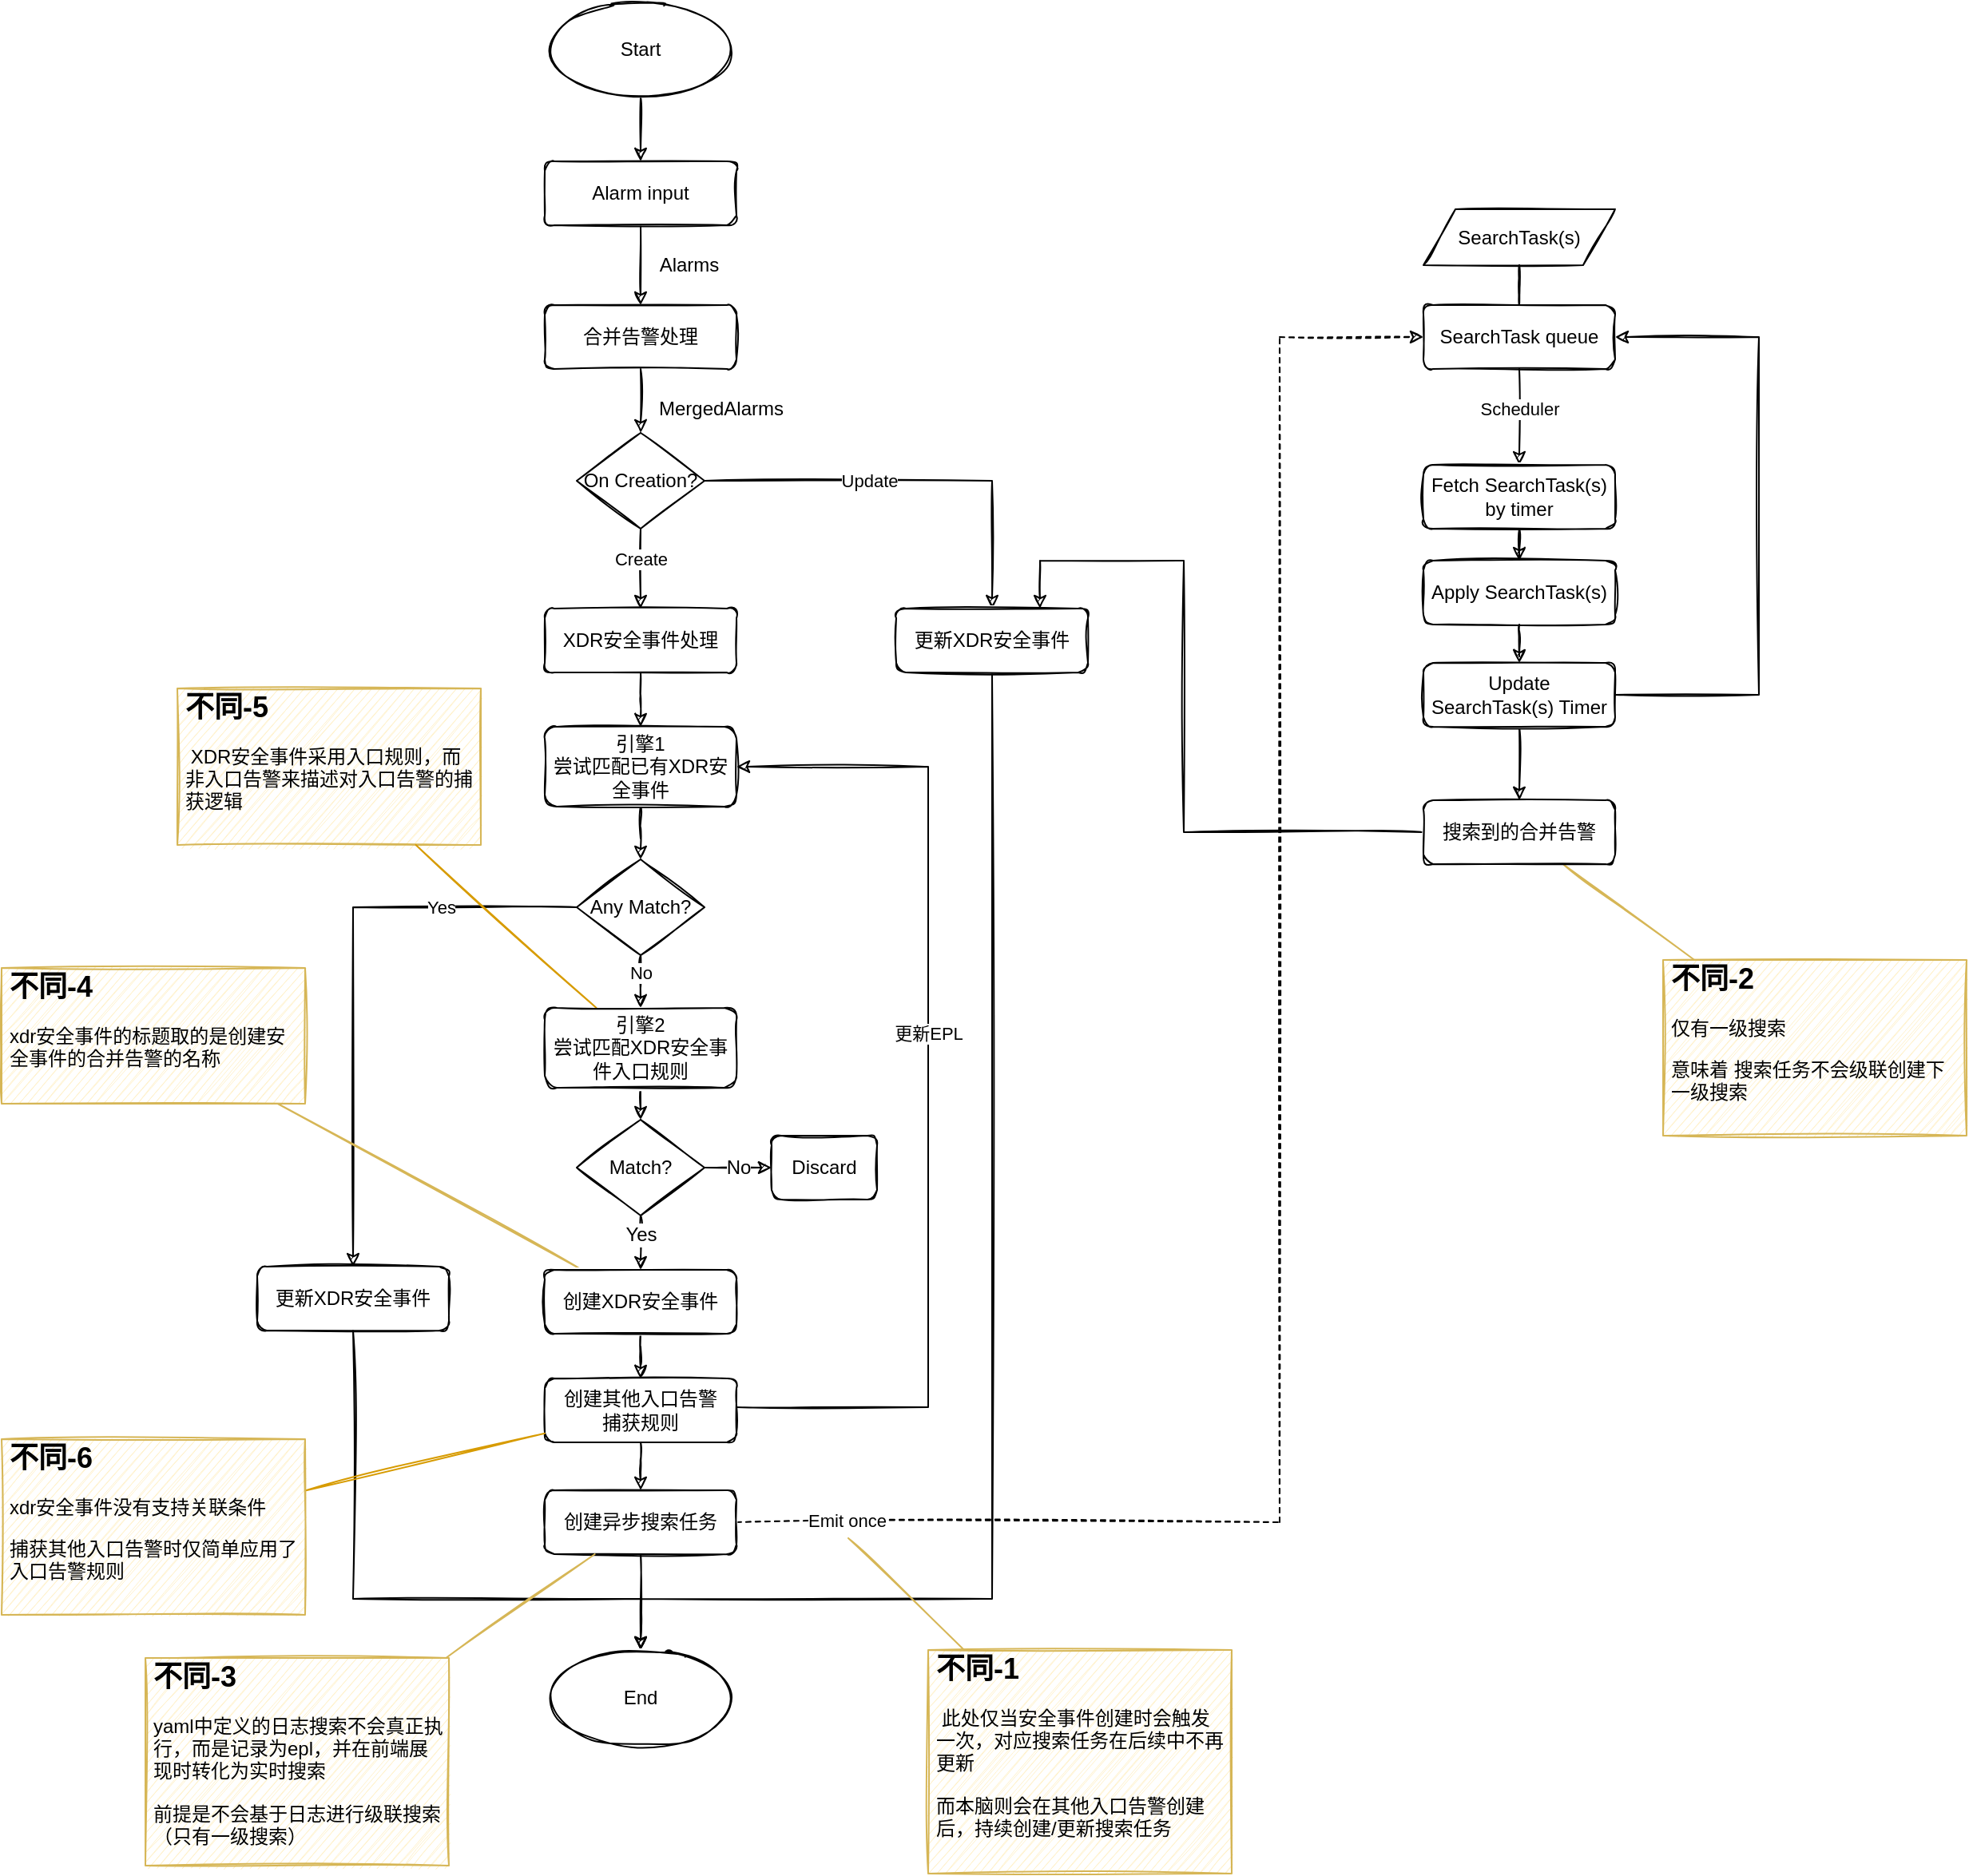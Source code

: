 <mxfile version="20.0.4" type="github">
  <diagram id="C5RBs43oDa-KdzZeNtuy" name="Page-1">
    <mxGraphModel dx="2038" dy="1810" grid="1" gridSize="10" guides="1" tooltips="1" connect="1" arrows="1" fold="1" page="1" pageScale="1" pageWidth="827" pageHeight="1169" math="0" shadow="0">
      <root>
        <mxCell id="WIyWlLk6GJQsqaUBKTNV-0" />
        <mxCell id="WIyWlLk6GJQsqaUBKTNV-1" parent="WIyWlLk6GJQsqaUBKTNV-0" />
        <mxCell id="JY7lylcE65taJHY3PQle-6" value="" style="edgeStyle=orthogonalEdgeStyle;rounded=0;orthogonalLoop=1;jettySize=auto;html=1;sketch=1;" edge="1" parent="WIyWlLk6GJQsqaUBKTNV-1" source="JY7lylcE65taJHY3PQle-4" target="JY7lylcE65taJHY3PQle-5">
          <mxGeometry relative="1" as="geometry" />
        </mxCell>
        <mxCell id="JY7lylcE65taJHY3PQle-4" value="Alarm input" style="rounded=1;whiteSpace=wrap;html=1;fontSize=12;glass=0;strokeWidth=1;shadow=0;sketch=1;" vertex="1" parent="WIyWlLk6GJQsqaUBKTNV-1">
          <mxGeometry x="310" y="80" width="120" height="40" as="geometry" />
        </mxCell>
        <mxCell id="JY7lylcE65taJHY3PQle-10" value="" style="edgeStyle=orthogonalEdgeStyle;rounded=0;orthogonalLoop=1;jettySize=auto;html=1;sketch=1;" edge="1" parent="WIyWlLk6GJQsqaUBKTNV-1" source="JY7lylcE65taJHY3PQle-5" target="JY7lylcE65taJHY3PQle-9">
          <mxGeometry relative="1" as="geometry" />
        </mxCell>
        <mxCell id="JY7lylcE65taJHY3PQle-5" value="合并告警处理" style="rounded=1;whiteSpace=wrap;html=1;fontSize=12;glass=0;strokeWidth=1;shadow=0;sketch=1;" vertex="1" parent="WIyWlLk6GJQsqaUBKTNV-1">
          <mxGeometry x="310" y="170" width="120" height="40" as="geometry" />
        </mxCell>
        <mxCell id="JY7lylcE65taJHY3PQle-7" value="Alarms" style="text;html=1;align=center;verticalAlign=middle;resizable=0;points=[];autosize=1;strokeColor=none;fillColor=none;sketch=1;" vertex="1" parent="WIyWlLk6GJQsqaUBKTNV-1">
          <mxGeometry x="370" y="130" width="60" height="30" as="geometry" />
        </mxCell>
        <mxCell id="JY7lylcE65taJHY3PQle-21" value="" style="edgeStyle=orthogonalEdgeStyle;rounded=0;orthogonalLoop=1;jettySize=auto;html=1;sketch=1;" edge="1" parent="WIyWlLk6GJQsqaUBKTNV-1" source="JY7lylcE65taJHY3PQle-8" target="JY7lylcE65taJHY3PQle-20">
          <mxGeometry relative="1" as="geometry" />
        </mxCell>
        <mxCell id="JY7lylcE65taJHY3PQle-8" value="XDR安全事件处理" style="rounded=1;whiteSpace=wrap;html=1;fontSize=12;glass=0;strokeWidth=1;shadow=0;sketch=1;" vertex="1" parent="WIyWlLk6GJQsqaUBKTNV-1">
          <mxGeometry x="310" y="360" width="120" height="40" as="geometry" />
        </mxCell>
        <mxCell id="JY7lylcE65taJHY3PQle-11" value="" style="edgeStyle=orthogonalEdgeStyle;rounded=0;orthogonalLoop=1;jettySize=auto;html=1;sketch=1;" edge="1" parent="WIyWlLk6GJQsqaUBKTNV-1" source="JY7lylcE65taJHY3PQle-9" target="JY7lylcE65taJHY3PQle-8">
          <mxGeometry relative="1" as="geometry" />
        </mxCell>
        <mxCell id="JY7lylcE65taJHY3PQle-19" value="Create" style="edgeLabel;html=1;align=center;verticalAlign=middle;resizable=0;points=[];sketch=1;" vertex="1" connectable="0" parent="JY7lylcE65taJHY3PQle-11">
          <mxGeometry x="-0.242" relative="1" as="geometry">
            <mxPoint as="offset" />
          </mxGeometry>
        </mxCell>
        <mxCell id="JY7lylcE65taJHY3PQle-14" style="edgeStyle=orthogonalEdgeStyle;rounded=0;orthogonalLoop=1;jettySize=auto;html=1;sketch=1;" edge="1" parent="WIyWlLk6GJQsqaUBKTNV-1" source="JY7lylcE65taJHY3PQle-9" target="JY7lylcE65taJHY3PQle-13">
          <mxGeometry relative="1" as="geometry" />
        </mxCell>
        <mxCell id="JY7lylcE65taJHY3PQle-17" value="Update" style="edgeLabel;html=1;align=center;verticalAlign=middle;resizable=0;points=[];sketch=1;" vertex="1" connectable="0" parent="JY7lylcE65taJHY3PQle-14">
          <mxGeometry x="0.116" y="-2" relative="1" as="geometry">
            <mxPoint x="-42" y="-2" as="offset" />
          </mxGeometry>
        </mxCell>
        <mxCell id="JY7lylcE65taJHY3PQle-9" value="On Creation?" style="rhombus;whiteSpace=wrap;html=1;sketch=1;" vertex="1" parent="WIyWlLk6GJQsqaUBKTNV-1">
          <mxGeometry x="330" y="250" width="80" height="60" as="geometry" />
        </mxCell>
        <mxCell id="JY7lylcE65taJHY3PQle-12" value="MergedAlarms" style="text;html=1;align=center;verticalAlign=middle;resizable=0;points=[];autosize=1;strokeColor=none;fillColor=none;sketch=1;" vertex="1" parent="WIyWlLk6GJQsqaUBKTNV-1">
          <mxGeometry x="370" y="220" width="100" height="30" as="geometry" />
        </mxCell>
        <mxCell id="JY7lylcE65taJHY3PQle-40" style="edgeStyle=orthogonalEdgeStyle;rounded=0;orthogonalLoop=1;jettySize=auto;html=1;sketch=1;" edge="1" parent="WIyWlLk6GJQsqaUBKTNV-1" source="JY7lylcE65taJHY3PQle-13" target="JY7lylcE65taJHY3PQle-35">
          <mxGeometry relative="1" as="geometry">
            <Array as="points">
              <mxPoint x="590" y="980" />
              <mxPoint x="370" y="980" />
            </Array>
          </mxGeometry>
        </mxCell>
        <mxCell id="JY7lylcE65taJHY3PQle-13" value="更新XDR安全事件" style="rounded=1;whiteSpace=wrap;html=1;fontSize=12;glass=0;strokeWidth=1;shadow=0;sketch=1;" vertex="1" parent="WIyWlLk6GJQsqaUBKTNV-1">
          <mxGeometry x="530" y="360" width="120" height="40" as="geometry" />
        </mxCell>
        <mxCell id="JY7lylcE65taJHY3PQle-23" value="" style="edgeStyle=orthogonalEdgeStyle;rounded=0;orthogonalLoop=1;jettySize=auto;html=1;sketch=1;" edge="1" parent="WIyWlLk6GJQsqaUBKTNV-1" source="JY7lylcE65taJHY3PQle-20" target="JY7lylcE65taJHY3PQle-22">
          <mxGeometry relative="1" as="geometry" />
        </mxCell>
        <mxCell id="JY7lylcE65taJHY3PQle-20" value="引擎1&lt;br&gt;尝试匹配已有XDR安全事件" style="rounded=1;whiteSpace=wrap;html=1;fontSize=12;glass=0;strokeWidth=1;shadow=0;sketch=1;" vertex="1" parent="WIyWlLk6GJQsqaUBKTNV-1">
          <mxGeometry x="310" y="434" width="120" height="50" as="geometry" />
        </mxCell>
        <mxCell id="JY7lylcE65taJHY3PQle-26" value="" style="edgeStyle=orthogonalEdgeStyle;rounded=0;orthogonalLoop=1;jettySize=auto;html=1;sketch=1;" edge="1" parent="WIyWlLk6GJQsqaUBKTNV-1" source="JY7lylcE65taJHY3PQle-22" target="JY7lylcE65taJHY3PQle-81">
          <mxGeometry relative="1" as="geometry">
            <Array as="points" />
          </mxGeometry>
        </mxCell>
        <mxCell id="JY7lylcE65taJHY3PQle-29" value="No" style="edgeLabel;html=1;align=center;verticalAlign=middle;resizable=0;points=[];sketch=1;" vertex="1" connectable="0" parent="JY7lylcE65taJHY3PQle-26">
          <mxGeometry x="-0.379" relative="1" as="geometry">
            <mxPoint y="-4" as="offset" />
          </mxGeometry>
        </mxCell>
        <mxCell id="JY7lylcE65taJHY3PQle-28" style="edgeStyle=orthogonalEdgeStyle;rounded=0;orthogonalLoop=1;jettySize=auto;html=1;sketch=1;" edge="1" parent="WIyWlLk6GJQsqaUBKTNV-1" source="JY7lylcE65taJHY3PQle-22" target="JY7lylcE65taJHY3PQle-27">
          <mxGeometry relative="1" as="geometry" />
        </mxCell>
        <mxCell id="JY7lylcE65taJHY3PQle-30" value="Yes" style="edgeLabel;html=1;align=center;verticalAlign=middle;resizable=0;points=[];sketch=1;" vertex="1" connectable="0" parent="JY7lylcE65taJHY3PQle-28">
          <mxGeometry x="-0.551" y="-2" relative="1" as="geometry">
            <mxPoint x="-3" y="2" as="offset" />
          </mxGeometry>
        </mxCell>
        <mxCell id="JY7lylcE65taJHY3PQle-22" value="Any Match?" style="rhombus;whiteSpace=wrap;html=1;sketch=1;" vertex="1" parent="WIyWlLk6GJQsqaUBKTNV-1">
          <mxGeometry x="330" y="517" width="80" height="60" as="geometry" />
        </mxCell>
        <mxCell id="JY7lylcE65taJHY3PQle-36" value="" style="edgeStyle=orthogonalEdgeStyle;rounded=0;orthogonalLoop=1;jettySize=auto;html=1;sketch=1;" edge="1" parent="WIyWlLk6GJQsqaUBKTNV-1" source="JY7lylcE65taJHY3PQle-25" target="JY7lylcE65taJHY3PQle-39">
          <mxGeometry relative="1" as="geometry" />
        </mxCell>
        <mxCell id="JY7lylcE65taJHY3PQle-72" style="rounded=0;sketch=1;orthogonalLoop=1;jettySize=auto;html=1;fontSize=12;endArrow=none;endFill=0;fillColor=#fff2cc;strokeColor=#d6b656;" edge="1" parent="WIyWlLk6GJQsqaUBKTNV-1" source="JY7lylcE65taJHY3PQle-25" target="JY7lylcE65taJHY3PQle-71">
          <mxGeometry relative="1" as="geometry" />
        </mxCell>
        <mxCell id="JY7lylcE65taJHY3PQle-25" value="创建XDR安全事件" style="rounded=1;whiteSpace=wrap;html=1;fontSize=12;glass=0;strokeWidth=1;shadow=0;sketch=1;" vertex="1" parent="WIyWlLk6GJQsqaUBKTNV-1">
          <mxGeometry x="310" y="774" width="120" height="40" as="geometry" />
        </mxCell>
        <mxCell id="JY7lylcE65taJHY3PQle-37" style="edgeStyle=orthogonalEdgeStyle;rounded=0;orthogonalLoop=1;jettySize=auto;html=1;entryX=0.5;entryY=0;entryDx=0;entryDy=0;sketch=1;" edge="1" parent="WIyWlLk6GJQsqaUBKTNV-1" source="JY7lylcE65taJHY3PQle-27" target="JY7lylcE65taJHY3PQle-35">
          <mxGeometry relative="1" as="geometry">
            <Array as="points">
              <mxPoint x="190" y="980" />
              <mxPoint x="370" y="980" />
            </Array>
          </mxGeometry>
        </mxCell>
        <mxCell id="JY7lylcE65taJHY3PQle-27" value="更新XDR安全事件" style="rounded=1;whiteSpace=wrap;html=1;fontSize=12;glass=0;strokeWidth=1;shadow=0;sketch=1;" vertex="1" parent="WIyWlLk6GJQsqaUBKTNV-1">
          <mxGeometry x="130" y="772" width="120" height="40" as="geometry" />
        </mxCell>
        <mxCell id="JY7lylcE65taJHY3PQle-38" value="" style="edgeStyle=orthogonalEdgeStyle;rounded=0;orthogonalLoop=1;jettySize=auto;html=1;sketch=1;" edge="1" parent="WIyWlLk6GJQsqaUBKTNV-1" source="JY7lylcE65taJHY3PQle-31" target="JY7lylcE65taJHY3PQle-35">
          <mxGeometry relative="1" as="geometry" />
        </mxCell>
        <mxCell id="JY7lylcE65taJHY3PQle-57" style="edgeStyle=orthogonalEdgeStyle;rounded=0;orthogonalLoop=1;jettySize=auto;html=1;dashed=1;entryX=0;entryY=0.5;entryDx=0;entryDy=0;sketch=1;" edge="1" parent="WIyWlLk6GJQsqaUBKTNV-1" source="JY7lylcE65taJHY3PQle-31" target="JY7lylcE65taJHY3PQle-44">
          <mxGeometry relative="1" as="geometry">
            <mxPoint x="820" y="269" as="targetPoint" />
            <Array as="points">
              <mxPoint x="770" y="932" />
              <mxPoint x="770" y="190" />
            </Array>
          </mxGeometry>
        </mxCell>
        <mxCell id="JY7lylcE65taJHY3PQle-66" value="Emit once" style="edgeLabel;html=1;align=center;verticalAlign=middle;resizable=0;points=[];" vertex="1" connectable="0" parent="JY7lylcE65taJHY3PQle-57">
          <mxGeometry x="-0.883" y="1" relative="1" as="geometry">
            <mxPoint as="offset" />
          </mxGeometry>
        </mxCell>
        <mxCell id="JY7lylcE65taJHY3PQle-31" value="创建异步搜索任务" style="rounded=1;whiteSpace=wrap;html=1;fontSize=12;glass=0;strokeWidth=1;shadow=0;sketch=1;" vertex="1" parent="WIyWlLk6GJQsqaUBKTNV-1">
          <mxGeometry x="310" y="912" width="120" height="40" as="geometry" />
        </mxCell>
        <mxCell id="JY7lylcE65taJHY3PQle-34" value="" style="edgeStyle=orthogonalEdgeStyle;rounded=0;orthogonalLoop=1;jettySize=auto;html=1;sketch=1;" edge="1" parent="WIyWlLk6GJQsqaUBKTNV-1" source="JY7lylcE65taJHY3PQle-32" target="JY7lylcE65taJHY3PQle-4">
          <mxGeometry relative="1" as="geometry" />
        </mxCell>
        <mxCell id="JY7lylcE65taJHY3PQle-32" value="Start" style="ellipse;whiteSpace=wrap;html=1;sketch=1;" vertex="1" parent="WIyWlLk6GJQsqaUBKTNV-1">
          <mxGeometry x="310" y="-20" width="120" height="60" as="geometry" />
        </mxCell>
        <mxCell id="JY7lylcE65taJHY3PQle-35" value="End" style="ellipse;whiteSpace=wrap;html=1;sketch=1;" vertex="1" parent="WIyWlLk6GJQsqaUBKTNV-1">
          <mxGeometry x="310" y="1012" width="120" height="60" as="geometry" />
        </mxCell>
        <mxCell id="JY7lylcE65taJHY3PQle-41" value="" style="edgeStyle=orthogonalEdgeStyle;rounded=0;orthogonalLoop=1;jettySize=auto;html=1;sketch=1;" edge="1" parent="WIyWlLk6GJQsqaUBKTNV-1" source="JY7lylcE65taJHY3PQle-39" target="JY7lylcE65taJHY3PQle-31">
          <mxGeometry relative="1" as="geometry" />
        </mxCell>
        <mxCell id="JY7lylcE65taJHY3PQle-42" style="edgeStyle=orthogonalEdgeStyle;rounded=0;orthogonalLoop=1;jettySize=auto;html=1;sketch=1;" edge="1" parent="WIyWlLk6GJQsqaUBKTNV-1" source="JY7lylcE65taJHY3PQle-39" target="JY7lylcE65taJHY3PQle-20">
          <mxGeometry relative="1" as="geometry">
            <Array as="points">
              <mxPoint x="550" y="860" />
              <mxPoint x="550" y="459" />
            </Array>
          </mxGeometry>
        </mxCell>
        <mxCell id="JY7lylcE65taJHY3PQle-43" value="更新EPL" style="edgeLabel;html=1;align=center;verticalAlign=middle;resizable=0;points=[];sketch=1;" vertex="1" connectable="0" parent="JY7lylcE65taJHY3PQle-42">
          <mxGeometry x="0.288" y="3" relative="1" as="geometry">
            <mxPoint x="3" y="59" as="offset" />
          </mxGeometry>
        </mxCell>
        <mxCell id="JY7lylcE65taJHY3PQle-39" value="创建其他入口告警&lt;br&gt;捕获规则" style="rounded=1;whiteSpace=wrap;html=1;fontSize=12;glass=0;strokeWidth=1;shadow=0;sketch=1;" vertex="1" parent="WIyWlLk6GJQsqaUBKTNV-1">
          <mxGeometry x="310" y="842" width="120" height="40" as="geometry" />
        </mxCell>
        <mxCell id="JY7lylcE65taJHY3PQle-49" value="" style="edgeStyle=orthogonalEdgeStyle;rounded=0;orthogonalLoop=1;jettySize=auto;html=1;sketch=1;" edge="1" parent="WIyWlLk6GJQsqaUBKTNV-1" source="JY7lylcE65taJHY3PQle-44" target="JY7lylcE65taJHY3PQle-60">
          <mxGeometry relative="1" as="geometry">
            <mxPoint x="920" y="260" as="targetPoint" />
          </mxGeometry>
        </mxCell>
        <mxCell id="JY7lylcE65taJHY3PQle-65" value="Scheduler" style="edgeLabel;html=1;align=center;verticalAlign=middle;resizable=0;points=[];" vertex="1" connectable="0" parent="JY7lylcE65taJHY3PQle-49">
          <mxGeometry x="-0.765" y="1" relative="1" as="geometry">
            <mxPoint x="-1" y="18" as="offset" />
          </mxGeometry>
        </mxCell>
        <mxCell id="JY7lylcE65taJHY3PQle-64" value="" style="edgeStyle=orthogonalEdgeStyle;rounded=0;sketch=1;orthogonalLoop=1;jettySize=auto;html=1;endArrow=none;endFill=0;" edge="1" parent="WIyWlLk6GJQsqaUBKTNV-1" source="JY7lylcE65taJHY3PQle-44" target="JY7lylcE65taJHY3PQle-58">
          <mxGeometry relative="1" as="geometry" />
        </mxCell>
        <mxCell id="JY7lylcE65taJHY3PQle-44" value="SearchTask queue" style="rounded=1;whiteSpace=wrap;html=1;fontSize=12;glass=0;strokeWidth=1;shadow=0;sketch=1;" vertex="1" parent="WIyWlLk6GJQsqaUBKTNV-1">
          <mxGeometry x="860" y="170" width="120" height="40" as="geometry" />
        </mxCell>
        <mxCell id="JY7lylcE65taJHY3PQle-51" value="" style="edgeStyle=orthogonalEdgeStyle;rounded=0;orthogonalLoop=1;jettySize=auto;html=1;sketch=1;" edge="1" parent="WIyWlLk6GJQsqaUBKTNV-1" source="JY7lylcE65taJHY3PQle-60" target="JY7lylcE65taJHY3PQle-50">
          <mxGeometry relative="1" as="geometry">
            <mxPoint x="920" y="335" as="sourcePoint" />
          </mxGeometry>
        </mxCell>
        <mxCell id="JY7lylcE65taJHY3PQle-54" value="" style="edgeStyle=orthogonalEdgeStyle;rounded=0;orthogonalLoop=1;jettySize=auto;html=1;sketch=1;" edge="1" parent="WIyWlLk6GJQsqaUBKTNV-1" source="JY7lylcE65taJHY3PQle-50" target="JY7lylcE65taJHY3PQle-53">
          <mxGeometry relative="1" as="geometry" />
        </mxCell>
        <mxCell id="JY7lylcE65taJHY3PQle-50" value="Apply SearchTask(s)" style="rounded=1;whiteSpace=wrap;html=1;fontSize=12;glass=0;strokeWidth=1;shadow=0;sketch=1;" vertex="1" parent="WIyWlLk6GJQsqaUBKTNV-1">
          <mxGeometry x="860" y="330" width="120" height="40" as="geometry" />
        </mxCell>
        <mxCell id="JY7lylcE65taJHY3PQle-56" style="edgeStyle=orthogonalEdgeStyle;rounded=0;orthogonalLoop=1;jettySize=auto;html=1;entryX=1;entryY=0.5;entryDx=0;entryDy=0;exitX=1;exitY=0.5;exitDx=0;exitDy=0;sketch=1;" edge="1" parent="WIyWlLk6GJQsqaUBKTNV-1" source="JY7lylcE65taJHY3PQle-53" target="JY7lylcE65taJHY3PQle-44">
          <mxGeometry relative="1" as="geometry">
            <Array as="points">
              <mxPoint x="1070" y="414" />
              <mxPoint x="1070" y="190" />
            </Array>
          </mxGeometry>
        </mxCell>
        <mxCell id="JY7lylcE65taJHY3PQle-62" value="" style="edgeStyle=orthogonalEdgeStyle;rounded=0;orthogonalLoop=1;jettySize=auto;html=1;sketch=1;" edge="1" parent="WIyWlLk6GJQsqaUBKTNV-1" source="JY7lylcE65taJHY3PQle-53" target="JY7lylcE65taJHY3PQle-61">
          <mxGeometry relative="1" as="geometry" />
        </mxCell>
        <mxCell id="JY7lylcE65taJHY3PQle-53" value="Update &lt;br&gt;SearchTask(s) Timer" style="rounded=1;whiteSpace=wrap;html=1;fontSize=12;glass=0;strokeWidth=1;shadow=0;sketch=1;" vertex="1" parent="WIyWlLk6GJQsqaUBKTNV-1">
          <mxGeometry x="860" y="394" width="120" height="40" as="geometry" />
        </mxCell>
        <mxCell id="JY7lylcE65taJHY3PQle-76" value="" style="edgeStyle=none;rounded=0;sketch=1;orthogonalLoop=1;jettySize=auto;html=1;fontSize=12;endArrow=none;endFill=0;" edge="1" parent="WIyWlLk6GJQsqaUBKTNV-1" source="JY7lylcE65taJHY3PQle-58" target="JY7lylcE65taJHY3PQle-44">
          <mxGeometry relative="1" as="geometry" />
        </mxCell>
        <mxCell id="JY7lylcE65taJHY3PQle-58" value="SearchTask(s)" style="shape=parallelogram;perimeter=parallelogramPerimeter;whiteSpace=wrap;html=1;fixedSize=1;sketch=1;" vertex="1" parent="WIyWlLk6GJQsqaUBKTNV-1">
          <mxGeometry x="860" y="110" width="120" height="35" as="geometry" />
        </mxCell>
        <mxCell id="JY7lylcE65taJHY3PQle-60" value="Fetch SearchTask(s) by timer" style="rounded=1;whiteSpace=wrap;html=1;fontSize=12;glass=0;strokeWidth=1;shadow=0;sketch=1;" vertex="1" parent="WIyWlLk6GJQsqaUBKTNV-1">
          <mxGeometry x="860" y="270" width="120" height="40" as="geometry" />
        </mxCell>
        <mxCell id="JY7lylcE65taJHY3PQle-63" style="edgeStyle=orthogonalEdgeStyle;rounded=0;orthogonalLoop=1;jettySize=auto;html=1;entryX=0.75;entryY=0;entryDx=0;entryDy=0;exitX=0;exitY=0.5;exitDx=0;exitDy=0;sketch=1;" edge="1" parent="WIyWlLk6GJQsqaUBKTNV-1" source="JY7lylcE65taJHY3PQle-61" target="JY7lylcE65taJHY3PQle-13">
          <mxGeometry relative="1" as="geometry">
            <mxPoint x="870" y="440" as="sourcePoint" />
            <Array as="points">
              <mxPoint x="710" y="500" />
              <mxPoint x="710" y="330" />
              <mxPoint x="620" y="330" />
            </Array>
          </mxGeometry>
        </mxCell>
        <mxCell id="JY7lylcE65taJHY3PQle-74" style="edgeStyle=none;rounded=0;sketch=1;orthogonalLoop=1;jettySize=auto;html=1;fontSize=12;endArrow=none;endFill=0;fillColor=#fff2cc;strokeColor=#d6b656;" edge="1" parent="WIyWlLk6GJQsqaUBKTNV-1" source="JY7lylcE65taJHY3PQle-61" target="JY7lylcE65taJHY3PQle-69">
          <mxGeometry relative="1" as="geometry" />
        </mxCell>
        <mxCell id="JY7lylcE65taJHY3PQle-61" value="搜索到的合并告警" style="rounded=1;whiteSpace=wrap;html=1;fontSize=12;glass=0;strokeWidth=1;shadow=0;sketch=1;" vertex="1" parent="WIyWlLk6GJQsqaUBKTNV-1">
          <mxGeometry x="860" y="480" width="120" height="40" as="geometry" />
        </mxCell>
        <mxCell id="JY7lylcE65taJHY3PQle-67" value="&lt;h1 style=&quot;font-size: 18px;&quot;&gt;&lt;font style=&quot;font-size: 18px;&quot;&gt;不同-1&lt;/font&gt;&lt;/h1&gt;&lt;p style=&quot;&quot;&gt;&amp;nbsp;此处仅当安全事件创建时会触发一次，对应搜索任务在后续中不再更新&lt;/p&gt;&lt;p style=&quot;&quot;&gt;而本脑则会在其他入口告警创建后，持续创建/更新搜索任务&lt;/p&gt;" style="text;html=1;strokeColor=#d6b656;fillColor=#fff2cc;spacing=5;spacingTop=-20;whiteSpace=wrap;overflow=hidden;rounded=0;sketch=1;" vertex="1" parent="WIyWlLk6GJQsqaUBKTNV-1">
          <mxGeometry x="550" y="1012" width="190" height="140" as="geometry" />
        </mxCell>
        <mxCell id="JY7lylcE65taJHY3PQle-69" value="&lt;h1 style=&quot;font-size: 18px;&quot;&gt;&lt;font style=&quot;font-size: 18px;&quot;&gt;不同-2&lt;/font&gt;&lt;/h1&gt;&lt;p style=&quot;&quot;&gt;仅有一级搜索&lt;/p&gt;&lt;p style=&quot;&quot;&gt;意味着 搜索任务不会级联创建下一级搜索&lt;/p&gt;" style="text;html=1;strokeColor=#d6b656;fillColor=#fff2cc;spacing=5;spacingTop=-20;whiteSpace=wrap;overflow=hidden;rounded=0;sketch=1;" vertex="1" parent="WIyWlLk6GJQsqaUBKTNV-1">
          <mxGeometry x="1010" y="580" width="190" height="110" as="geometry" />
        </mxCell>
        <mxCell id="JY7lylcE65taJHY3PQle-70" value="&lt;h1 style=&quot;font-size: 18px;&quot;&gt;&lt;font style=&quot;font-size: 18px;&quot;&gt;不同-3&lt;/font&gt;&lt;/h1&gt;&lt;p style=&quot;&quot;&gt;yaml中定义的日志搜索不会真正执行，而是记录为epl，并在前端展现时转化为实时搜索&lt;/p&gt;&lt;p style=&quot;&quot;&gt;前提是不会基于日志进行级联搜索（只有一级搜索）&lt;/p&gt;" style="text;html=1;strokeColor=#d6b656;fillColor=#fff2cc;spacing=5;spacingTop=-20;whiteSpace=wrap;overflow=hidden;rounded=0;sketch=1;" vertex="1" parent="WIyWlLk6GJQsqaUBKTNV-1">
          <mxGeometry x="60" y="1017" width="190" height="130" as="geometry" />
        </mxCell>
        <mxCell id="JY7lylcE65taJHY3PQle-71" value="&lt;h1 style=&quot;font-size: 18px;&quot;&gt;&lt;font style=&quot;font-size: 18px;&quot;&gt;不同-4&lt;/font&gt;&lt;/h1&gt;&lt;p style=&quot;&quot;&gt;xdr安全事件的标题取的是创建安全事件的合并告警的名称&lt;/p&gt;" style="text;html=1;strokeColor=#d6b656;fillColor=#fff2cc;spacing=5;spacingTop=-20;whiteSpace=wrap;overflow=hidden;rounded=0;sketch=1;" vertex="1" parent="WIyWlLk6GJQsqaUBKTNV-1">
          <mxGeometry x="-30" y="585" width="190" height="85" as="geometry" />
        </mxCell>
        <mxCell id="JY7lylcE65taJHY3PQle-73" style="rounded=0;sketch=1;orthogonalLoop=1;jettySize=auto;html=1;fontSize=12;endArrow=none;endFill=0;fillColor=#fff2cc;strokeColor=#d6b656;" edge="1" parent="WIyWlLk6GJQsqaUBKTNV-1" target="JY7lylcE65taJHY3PQle-67">
          <mxGeometry relative="1" as="geometry">
            <mxPoint x="500" y="942" as="sourcePoint" />
            <mxPoint x="295" y="697.0" as="targetPoint" />
          </mxGeometry>
        </mxCell>
        <mxCell id="JY7lylcE65taJHY3PQle-75" style="rounded=0;sketch=1;orthogonalLoop=1;jettySize=auto;html=1;fontSize=12;endArrow=none;endFill=0;fillColor=#fff2cc;strokeColor=#d6b656;" edge="1" parent="WIyWlLk6GJQsqaUBKTNV-1" source="JY7lylcE65taJHY3PQle-31" target="JY7lylcE65taJHY3PQle-70">
          <mxGeometry relative="1" as="geometry">
            <mxPoint x="440" y="962" as="sourcePoint" />
            <mxPoint x="240" y="1018.667" as="targetPoint" />
          </mxGeometry>
        </mxCell>
        <mxCell id="JY7lylcE65taJHY3PQle-80" value="&lt;h1 style=&quot;font-size: 18px;&quot;&gt;&lt;font style=&quot;font-size: 18px;&quot;&gt;不同-5&lt;/font&gt;&lt;/h1&gt;&lt;p style=&quot;&quot;&gt;&amp;nbsp;XDR安全事件采用入口规则，而非入口告警来描述对入口告警的捕获逻辑&lt;/p&gt;" style="text;html=1;strokeColor=#d6b656;fillColor=#fff2cc;spacing=5;spacingTop=-20;whiteSpace=wrap;overflow=hidden;rounded=0;sketch=1;" vertex="1" parent="WIyWlLk6GJQsqaUBKTNV-1">
          <mxGeometry x="80" y="410" width="190" height="98" as="geometry" />
        </mxCell>
        <mxCell id="JY7lylcE65taJHY3PQle-85" value="" style="edgeStyle=none;rounded=0;sketch=1;orthogonalLoop=1;jettySize=auto;html=1;fontSize=12;endArrow=classic;endFill=1;" edge="1" parent="WIyWlLk6GJQsqaUBKTNV-1" source="JY7lylcE65taJHY3PQle-81" target="JY7lylcE65taJHY3PQle-84">
          <mxGeometry relative="1" as="geometry" />
        </mxCell>
        <mxCell id="JY7lylcE65taJHY3PQle-91" style="edgeStyle=none;rounded=0;sketch=1;orthogonalLoop=1;jettySize=auto;html=1;fontSize=12;endArrow=none;endFill=0;fillColor=#ffe6cc;strokeColor=#d79b00;" edge="1" parent="WIyWlLk6GJQsqaUBKTNV-1" source="JY7lylcE65taJHY3PQle-81" target="JY7lylcE65taJHY3PQle-80">
          <mxGeometry relative="1" as="geometry" />
        </mxCell>
        <mxCell id="JY7lylcE65taJHY3PQle-81" value="引擎2&lt;br&gt;尝试匹配XDR安全事件入口规则" style="rounded=1;whiteSpace=wrap;html=1;fontSize=12;glass=0;strokeWidth=1;shadow=0;sketch=1;" vertex="1" parent="WIyWlLk6GJQsqaUBKTNV-1">
          <mxGeometry x="310" y="610" width="120" height="50" as="geometry" />
        </mxCell>
        <mxCell id="JY7lylcE65taJHY3PQle-86" value="" style="edgeStyle=none;rounded=0;sketch=1;orthogonalLoop=1;jettySize=auto;html=1;fontSize=12;endArrow=classic;endFill=1;" edge="1" parent="WIyWlLk6GJQsqaUBKTNV-1" source="JY7lylcE65taJHY3PQle-84" target="JY7lylcE65taJHY3PQle-25">
          <mxGeometry relative="1" as="geometry" />
        </mxCell>
        <mxCell id="JY7lylcE65taJHY3PQle-87" value="Yes" style="edgeLabel;html=1;align=center;verticalAlign=middle;resizable=0;points=[];fontSize=12;" vertex="1" connectable="0" parent="JY7lylcE65taJHY3PQle-86">
          <mxGeometry x="-0.522" y="-2" relative="1" as="geometry">
            <mxPoint x="2" y="4" as="offset" />
          </mxGeometry>
        </mxCell>
        <mxCell id="JY7lylcE65taJHY3PQle-89" value="" style="edgeStyle=none;rounded=0;sketch=1;orthogonalLoop=1;jettySize=auto;html=1;fontSize=12;endArrow=classic;endFill=1;" edge="1" parent="WIyWlLk6GJQsqaUBKTNV-1" source="JY7lylcE65taJHY3PQle-84" target="JY7lylcE65taJHY3PQle-88">
          <mxGeometry relative="1" as="geometry" />
        </mxCell>
        <mxCell id="JY7lylcE65taJHY3PQle-90" value="No" style="edgeLabel;html=1;align=center;verticalAlign=middle;resizable=0;points=[];fontSize=12;" vertex="1" connectable="0" parent="JY7lylcE65taJHY3PQle-89">
          <mxGeometry x="-0.435" y="1" relative="1" as="geometry">
            <mxPoint x="9" y="1" as="offset" />
          </mxGeometry>
        </mxCell>
        <mxCell id="JY7lylcE65taJHY3PQle-84" value="Match?" style="rhombus;whiteSpace=wrap;html=1;sketch=1;" vertex="1" parent="WIyWlLk6GJQsqaUBKTNV-1">
          <mxGeometry x="330" y="680" width="80" height="60" as="geometry" />
        </mxCell>
        <mxCell id="JY7lylcE65taJHY3PQle-88" value="Discard" style="rounded=1;whiteSpace=wrap;html=1;fontSize=12;glass=0;strokeWidth=1;shadow=0;sketch=1;" vertex="1" parent="WIyWlLk6GJQsqaUBKTNV-1">
          <mxGeometry x="452" y="690" width="66" height="40" as="geometry" />
        </mxCell>
        <mxCell id="JY7lylcE65taJHY3PQle-93" style="edgeStyle=none;rounded=0;sketch=1;orthogonalLoop=1;jettySize=auto;html=1;fontSize=12;endArrow=none;endFill=0;fillColor=#ffe6cc;strokeColor=#d79b00;" edge="1" parent="WIyWlLk6GJQsqaUBKTNV-1" source="JY7lylcE65taJHY3PQle-92" target="JY7lylcE65taJHY3PQle-39">
          <mxGeometry relative="1" as="geometry" />
        </mxCell>
        <mxCell id="JY7lylcE65taJHY3PQle-92" value="&lt;h1 style=&quot;font-size: 18px;&quot;&gt;&lt;font style=&quot;font-size: 18px;&quot;&gt;不同-6&lt;/font&gt;&lt;/h1&gt;&lt;p style=&quot;&quot;&gt;xdr安全事件没有支持关联条件&lt;/p&gt;&lt;p style=&quot;&quot;&gt;捕获其他入口告警时仅简单应用了入口告警规则&lt;/p&gt;" style="text;html=1;strokeColor=#d6b656;fillColor=#fff2cc;spacing=5;spacingTop=-20;whiteSpace=wrap;overflow=hidden;rounded=0;sketch=1;" vertex="1" parent="WIyWlLk6GJQsqaUBKTNV-1">
          <mxGeometry x="-30" y="880" width="190" height="110" as="geometry" />
        </mxCell>
      </root>
    </mxGraphModel>
  </diagram>
</mxfile>
